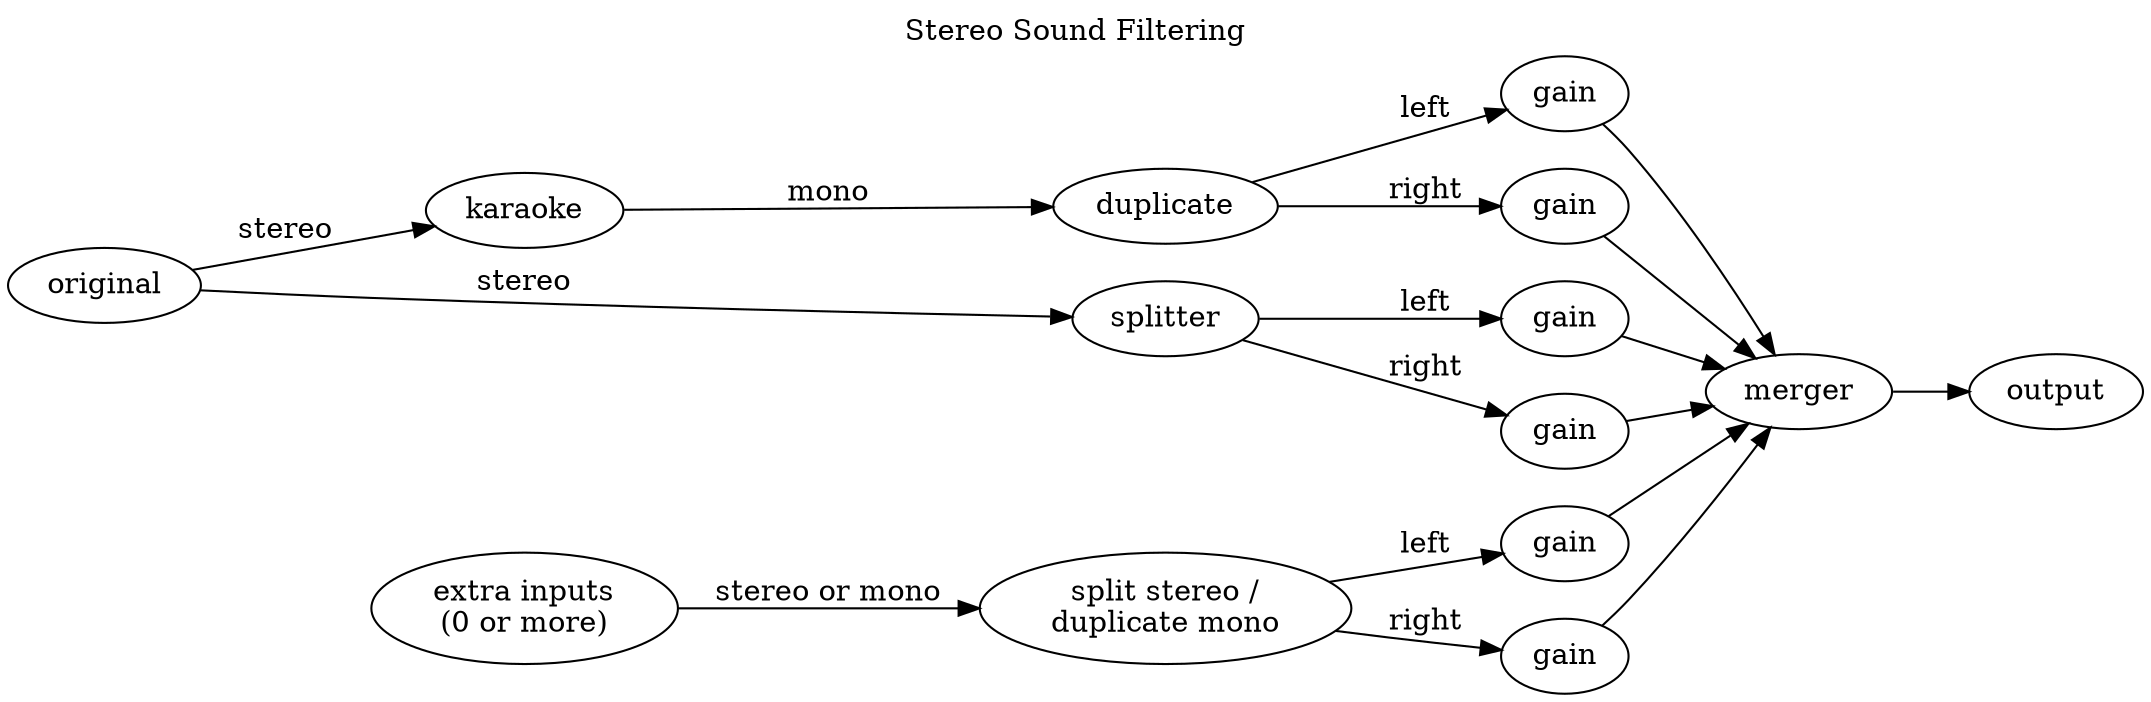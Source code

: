 digraph {
  label = "Stereo Sound Filtering"
  labelloc = "t"
  rankdir = "LR"

  original -> karaoke [label="stereo"];
  karaoke -> duplicate [label="mono"];

  gain0 [label="gain"];
  gain1 [label="gain"];

  duplicate -> gain0 [label="left"];
  duplicate -> gain1 [label="right"];

  gain0 -> merger;
  gain1 -> merger;

  original -> splitter [label="stereo"];

  gain2 [label="gain"];
  gain3 [label="gain"];

  splitter -> gain2 [label="left"];
  splitter -> gain3 [label="right"];

  gain2 -> merger;
  gain3 -> merger;

  splitter2 [label="split stereo /\nduplicate mono"];
  "extra inputs\n(0 or more)" -> splitter2 [label="stereo or mono"];

  gain4 [label="gain"];
  gain5 [label="gain"];

  splitter2 -> gain4 [label="left"];
  splitter2 -> gain5 [label="right"];

  gain4 -> merger;
  gain5 -> merger;

  merger -> output;
}
